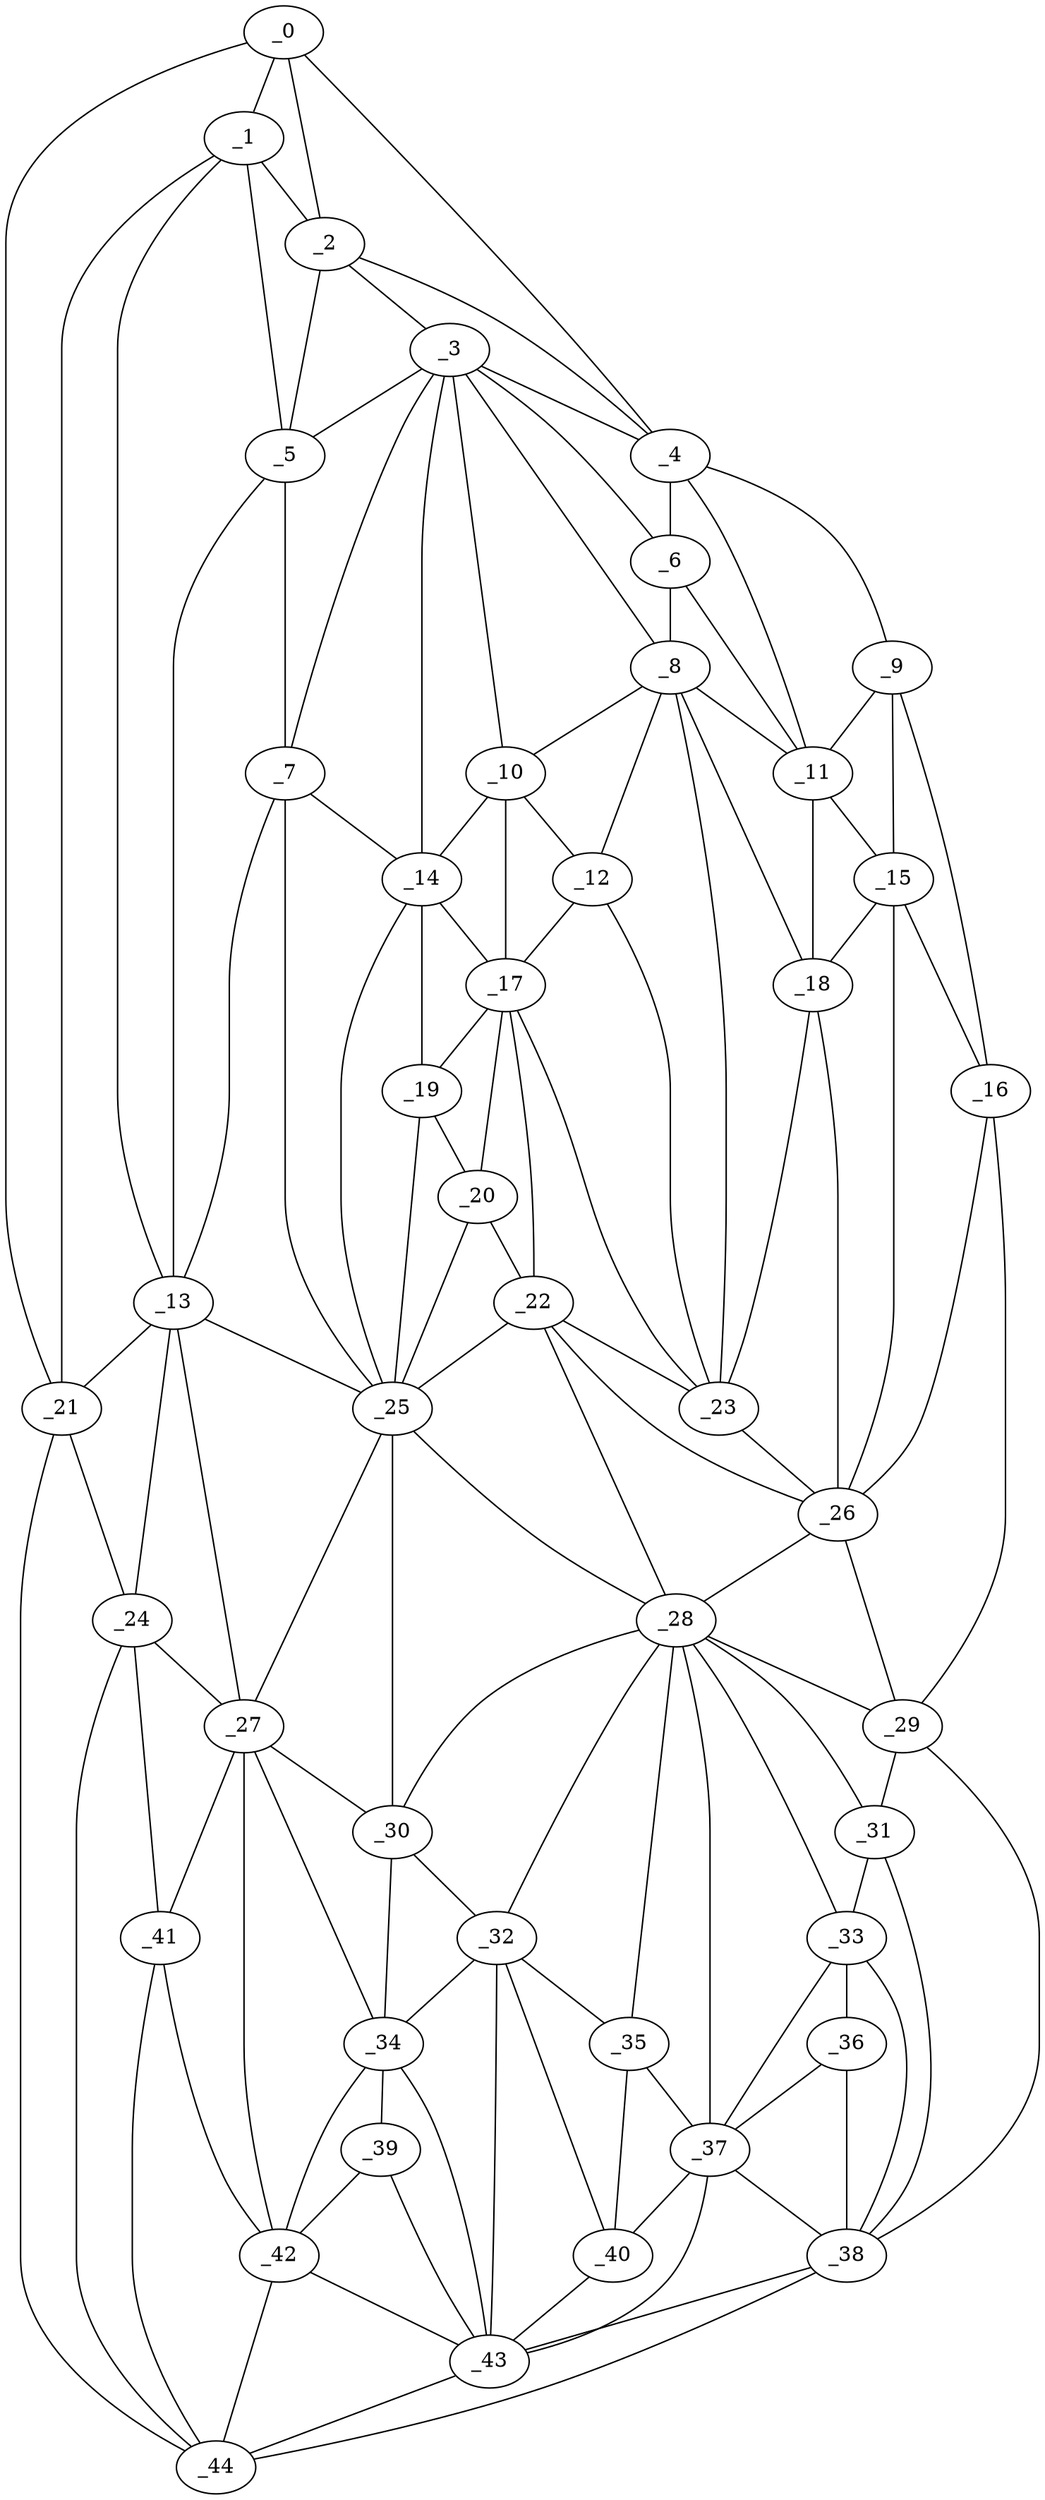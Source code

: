 graph "obj16__65.gxl" {
	_0	 [x=18,
		y=14];
	_1	 [x=21,
		y=24];
	_0 -- _1	 [valence=1];
	_2	 [x=25,
		y=53];
	_0 -- _2	 [valence=2];
	_4	 [x=28,
		y=116];
	_0 -- _4	 [valence=1];
	_21	 [x=57,
		y=4];
	_0 -- _21	 [valence=1];
	_1 -- _2	 [valence=2];
	_5	 [x=32,
		y=49];
	_1 -- _5	 [valence=1];
	_13	 [x=45,
		y=38];
	_1 -- _13	 [valence=2];
	_1 -- _21	 [valence=1];
	_3	 [x=28,
		y=67];
	_2 -- _3	 [valence=1];
	_2 -- _4	 [valence=2];
	_2 -- _5	 [valence=2];
	_3 -- _4	 [valence=2];
	_3 -- _5	 [valence=1];
	_6	 [x=34,
		y=92];
	_3 -- _6	 [valence=1];
	_7	 [x=38,
		y=48];
	_3 -- _7	 [valence=1];
	_8	 [x=38,
		y=86];
	_3 -- _8	 [valence=2];
	_10	 [x=40,
		y=74];
	_3 -- _10	 [valence=2];
	_14	 [x=48,
		y=66];
	_3 -- _14	 [valence=2];
	_4 -- _6	 [valence=2];
	_9	 [x=38,
		y=120];
	_4 -- _9	 [valence=1];
	_11	 [x=41,
		y=104];
	_4 -- _11	 [valence=2];
	_5 -- _7	 [valence=2];
	_5 -- _13	 [valence=1];
	_6 -- _8	 [valence=2];
	_6 -- _11	 [valence=1];
	_7 -- _13	 [valence=2];
	_7 -- _14	 [valence=2];
	_25	 [x=66,
		y=60];
	_7 -- _25	 [valence=2];
	_8 -- _10	 [valence=2];
	_8 -- _11	 [valence=1];
	_12	 [x=42,
		y=81];
	_8 -- _12	 [valence=2];
	_18	 [x=53,
		y=101];
	_8 -- _18	 [valence=2];
	_23	 [x=59,
		y=89];
	_8 -- _23	 [valence=2];
	_9 -- _11	 [valence=1];
	_15	 [x=48,
		y=108];
	_9 -- _15	 [valence=2];
	_16	 [x=48,
		y=121];
	_9 -- _16	 [valence=1];
	_10 -- _12	 [valence=2];
	_10 -- _14	 [valence=1];
	_17	 [x=50,
		y=79];
	_10 -- _17	 [valence=2];
	_11 -- _15	 [valence=1];
	_11 -- _18	 [valence=2];
	_12 -- _17	 [valence=2];
	_12 -- _23	 [valence=2];
	_13 -- _21	 [valence=2];
	_24	 [x=64,
		y=9];
	_13 -- _24	 [valence=2];
	_13 -- _25	 [valence=1];
	_27	 [x=79,
		y=47];
	_13 -- _27	 [valence=1];
	_14 -- _17	 [valence=1];
	_19	 [x=55,
		y=71];
	_14 -- _19	 [valence=2];
	_14 -- _25	 [valence=2];
	_15 -- _16	 [valence=2];
	_15 -- _18	 [valence=2];
	_26	 [x=67,
		y=97];
	_15 -- _26	 [valence=2];
	_16 -- _26	 [valence=2];
	_29	 [x=88,
		y=119];
	_16 -- _29	 [valence=1];
	_17 -- _19	 [valence=1];
	_20	 [x=55,
		y=75];
	_17 -- _20	 [valence=2];
	_22	 [x=58,
		y=84];
	_17 -- _22	 [valence=2];
	_17 -- _23	 [valence=1];
	_18 -- _23	 [valence=2];
	_18 -- _26	 [valence=1];
	_19 -- _20	 [valence=2];
	_19 -- _25	 [valence=1];
	_20 -- _22	 [valence=2];
	_20 -- _25	 [valence=2];
	_21 -- _24	 [valence=1];
	_44	 [x=112,
		y=16];
	_21 -- _44	 [valence=1];
	_22 -- _23	 [valence=2];
	_22 -- _25	 [valence=2];
	_22 -- _26	 [valence=2];
	_28	 [x=86,
		y=98];
	_22 -- _28	 [valence=2];
	_23 -- _26	 [valence=1];
	_24 -- _27	 [valence=2];
	_41	 [x=110,
		y=23];
	_24 -- _41	 [valence=1];
	_24 -- _44	 [valence=1];
	_25 -- _27	 [valence=2];
	_25 -- _28	 [valence=2];
	_30	 [x=89,
		y=57];
	_25 -- _30	 [valence=1];
	_26 -- _28	 [valence=1];
	_26 -- _29	 [valence=2];
	_27 -- _30	 [valence=2];
	_34	 [x=103,
		y=49];
	_27 -- _34	 [valence=1];
	_27 -- _41	 [valence=1];
	_42	 [x=110,
		y=37];
	_27 -- _42	 [valence=2];
	_28 -- _29	 [valence=2];
	_28 -- _30	 [valence=1];
	_31	 [x=98,
		y=111];
	_28 -- _31	 [valence=2];
	_32	 [x=99,
		y=64];
	_28 -- _32	 [valence=2];
	_33	 [x=102,
		y=100];
	_28 -- _33	 [valence=2];
	_35	 [x=107,
		y=80];
	_28 -- _35	 [valence=2];
	_37	 [x=108,
		y=89];
	_28 -- _37	 [valence=2];
	_29 -- _31	 [valence=1];
	_38	 [x=108,
		y=114];
	_29 -- _38	 [valence=1];
	_30 -- _32	 [valence=1];
	_30 -- _34	 [valence=2];
	_31 -- _33	 [valence=1];
	_31 -- _38	 [valence=2];
	_32 -- _34	 [valence=1];
	_32 -- _35	 [valence=1];
	_40	 [x=109,
		y=67];
	_32 -- _40	 [valence=1];
	_43	 [x=110,
		y=60];
	_32 -- _43	 [valence=2];
	_36	 [x=107,
		y=99];
	_33 -- _36	 [valence=2];
	_33 -- _37	 [valence=2];
	_33 -- _38	 [valence=2];
	_39	 [x=109,
		y=48];
	_34 -- _39	 [valence=2];
	_34 -- _42	 [valence=2];
	_34 -- _43	 [valence=2];
	_35 -- _37	 [valence=1];
	_35 -- _40	 [valence=2];
	_36 -- _37	 [valence=2];
	_36 -- _38	 [valence=1];
	_37 -- _38	 [valence=1];
	_37 -- _40	 [valence=1];
	_37 -- _43	 [valence=2];
	_38 -- _43	 [valence=1];
	_38 -- _44	 [valence=1];
	_39 -- _42	 [valence=2];
	_39 -- _43	 [valence=1];
	_40 -- _43	 [valence=2];
	_41 -- _42	 [valence=2];
	_41 -- _44	 [valence=2];
	_42 -- _43	 [valence=2];
	_42 -- _44	 [valence=2];
	_43 -- _44	 [valence=2];
}
